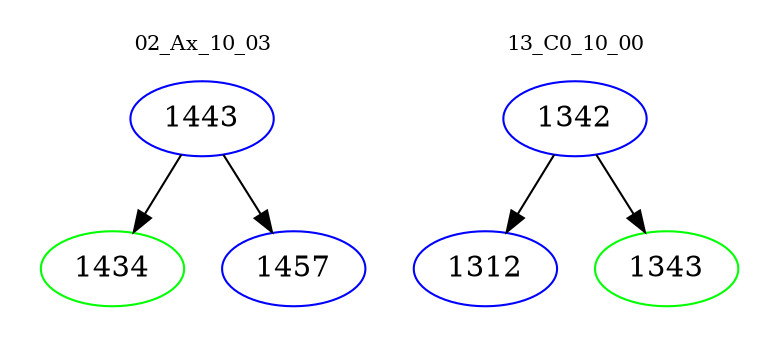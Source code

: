 digraph{
subgraph cluster_0 {
color = white
label = "02_Ax_10_03";
fontsize=10;
T0_1443 [label="1443", color="blue"]
T0_1443 -> T0_1434 [color="black"]
T0_1434 [label="1434", color="green"]
T0_1443 -> T0_1457 [color="black"]
T0_1457 [label="1457", color="blue"]
}
subgraph cluster_1 {
color = white
label = "13_C0_10_00";
fontsize=10;
T1_1342 [label="1342", color="blue"]
T1_1342 -> T1_1312 [color="black"]
T1_1312 [label="1312", color="blue"]
T1_1342 -> T1_1343 [color="black"]
T1_1343 [label="1343", color="green"]
}
}
